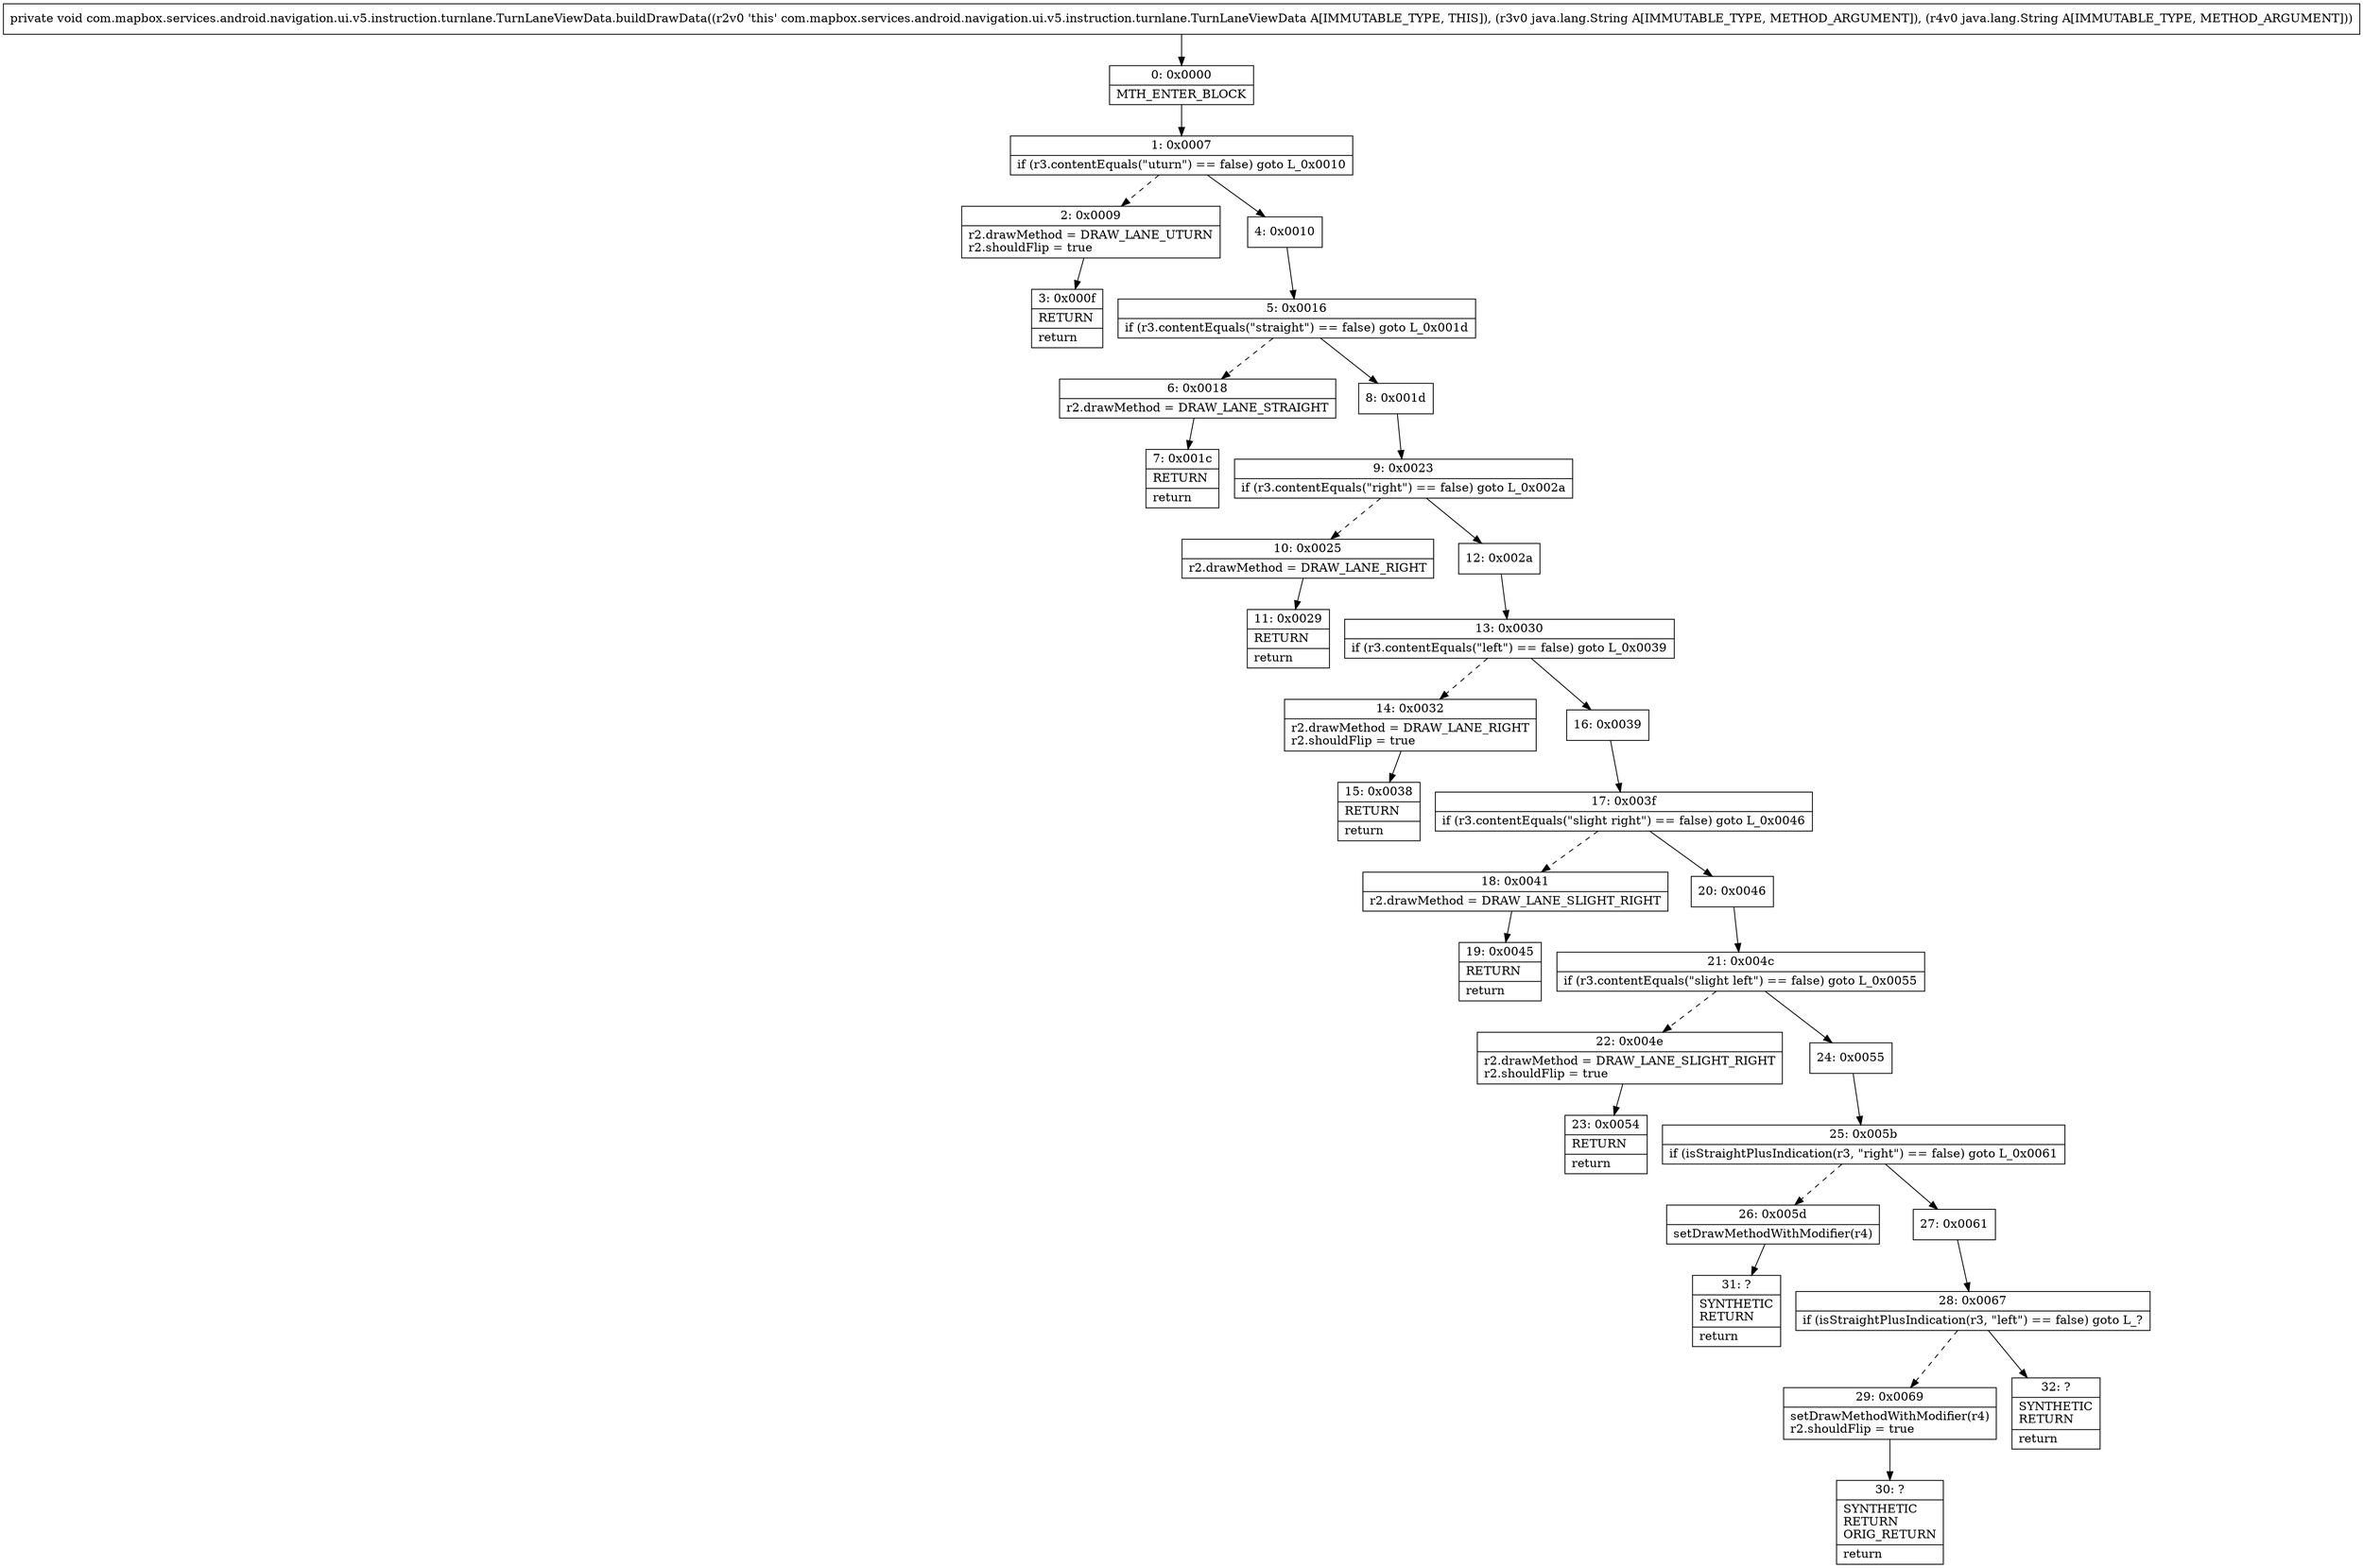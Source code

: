 digraph "CFG forcom.mapbox.services.android.navigation.ui.v5.instruction.turnlane.TurnLaneViewData.buildDrawData(Ljava\/lang\/String;Ljava\/lang\/String;)V" {
Node_0 [shape=record,label="{0\:\ 0x0000|MTH_ENTER_BLOCK\l}"];
Node_1 [shape=record,label="{1\:\ 0x0007|if (r3.contentEquals(\"uturn\") == false) goto L_0x0010\l}"];
Node_2 [shape=record,label="{2\:\ 0x0009|r2.drawMethod = DRAW_LANE_UTURN\lr2.shouldFlip = true\l}"];
Node_3 [shape=record,label="{3\:\ 0x000f|RETURN\l|return\l}"];
Node_4 [shape=record,label="{4\:\ 0x0010}"];
Node_5 [shape=record,label="{5\:\ 0x0016|if (r3.contentEquals(\"straight\") == false) goto L_0x001d\l}"];
Node_6 [shape=record,label="{6\:\ 0x0018|r2.drawMethod = DRAW_LANE_STRAIGHT\l}"];
Node_7 [shape=record,label="{7\:\ 0x001c|RETURN\l|return\l}"];
Node_8 [shape=record,label="{8\:\ 0x001d}"];
Node_9 [shape=record,label="{9\:\ 0x0023|if (r3.contentEquals(\"right\") == false) goto L_0x002a\l}"];
Node_10 [shape=record,label="{10\:\ 0x0025|r2.drawMethod = DRAW_LANE_RIGHT\l}"];
Node_11 [shape=record,label="{11\:\ 0x0029|RETURN\l|return\l}"];
Node_12 [shape=record,label="{12\:\ 0x002a}"];
Node_13 [shape=record,label="{13\:\ 0x0030|if (r3.contentEquals(\"left\") == false) goto L_0x0039\l}"];
Node_14 [shape=record,label="{14\:\ 0x0032|r2.drawMethod = DRAW_LANE_RIGHT\lr2.shouldFlip = true\l}"];
Node_15 [shape=record,label="{15\:\ 0x0038|RETURN\l|return\l}"];
Node_16 [shape=record,label="{16\:\ 0x0039}"];
Node_17 [shape=record,label="{17\:\ 0x003f|if (r3.contentEquals(\"slight right\") == false) goto L_0x0046\l}"];
Node_18 [shape=record,label="{18\:\ 0x0041|r2.drawMethod = DRAW_LANE_SLIGHT_RIGHT\l}"];
Node_19 [shape=record,label="{19\:\ 0x0045|RETURN\l|return\l}"];
Node_20 [shape=record,label="{20\:\ 0x0046}"];
Node_21 [shape=record,label="{21\:\ 0x004c|if (r3.contentEquals(\"slight left\") == false) goto L_0x0055\l}"];
Node_22 [shape=record,label="{22\:\ 0x004e|r2.drawMethod = DRAW_LANE_SLIGHT_RIGHT\lr2.shouldFlip = true\l}"];
Node_23 [shape=record,label="{23\:\ 0x0054|RETURN\l|return\l}"];
Node_24 [shape=record,label="{24\:\ 0x0055}"];
Node_25 [shape=record,label="{25\:\ 0x005b|if (isStraightPlusIndication(r3, \"right\") == false) goto L_0x0061\l}"];
Node_26 [shape=record,label="{26\:\ 0x005d|setDrawMethodWithModifier(r4)\l}"];
Node_27 [shape=record,label="{27\:\ 0x0061}"];
Node_28 [shape=record,label="{28\:\ 0x0067|if (isStraightPlusIndication(r3, \"left\") == false) goto L_?\l}"];
Node_29 [shape=record,label="{29\:\ 0x0069|setDrawMethodWithModifier(r4)\lr2.shouldFlip = true\l}"];
Node_30 [shape=record,label="{30\:\ ?|SYNTHETIC\lRETURN\lORIG_RETURN\l|return\l}"];
Node_31 [shape=record,label="{31\:\ ?|SYNTHETIC\lRETURN\l|return\l}"];
Node_32 [shape=record,label="{32\:\ ?|SYNTHETIC\lRETURN\l|return\l}"];
MethodNode[shape=record,label="{private void com.mapbox.services.android.navigation.ui.v5.instruction.turnlane.TurnLaneViewData.buildDrawData((r2v0 'this' com.mapbox.services.android.navigation.ui.v5.instruction.turnlane.TurnLaneViewData A[IMMUTABLE_TYPE, THIS]), (r3v0 java.lang.String A[IMMUTABLE_TYPE, METHOD_ARGUMENT]), (r4v0 java.lang.String A[IMMUTABLE_TYPE, METHOD_ARGUMENT])) }"];
MethodNode -> Node_0;
Node_0 -> Node_1;
Node_1 -> Node_2[style=dashed];
Node_1 -> Node_4;
Node_2 -> Node_3;
Node_4 -> Node_5;
Node_5 -> Node_6[style=dashed];
Node_5 -> Node_8;
Node_6 -> Node_7;
Node_8 -> Node_9;
Node_9 -> Node_10[style=dashed];
Node_9 -> Node_12;
Node_10 -> Node_11;
Node_12 -> Node_13;
Node_13 -> Node_14[style=dashed];
Node_13 -> Node_16;
Node_14 -> Node_15;
Node_16 -> Node_17;
Node_17 -> Node_18[style=dashed];
Node_17 -> Node_20;
Node_18 -> Node_19;
Node_20 -> Node_21;
Node_21 -> Node_22[style=dashed];
Node_21 -> Node_24;
Node_22 -> Node_23;
Node_24 -> Node_25;
Node_25 -> Node_26[style=dashed];
Node_25 -> Node_27;
Node_26 -> Node_31;
Node_27 -> Node_28;
Node_28 -> Node_29[style=dashed];
Node_28 -> Node_32;
Node_29 -> Node_30;
}

